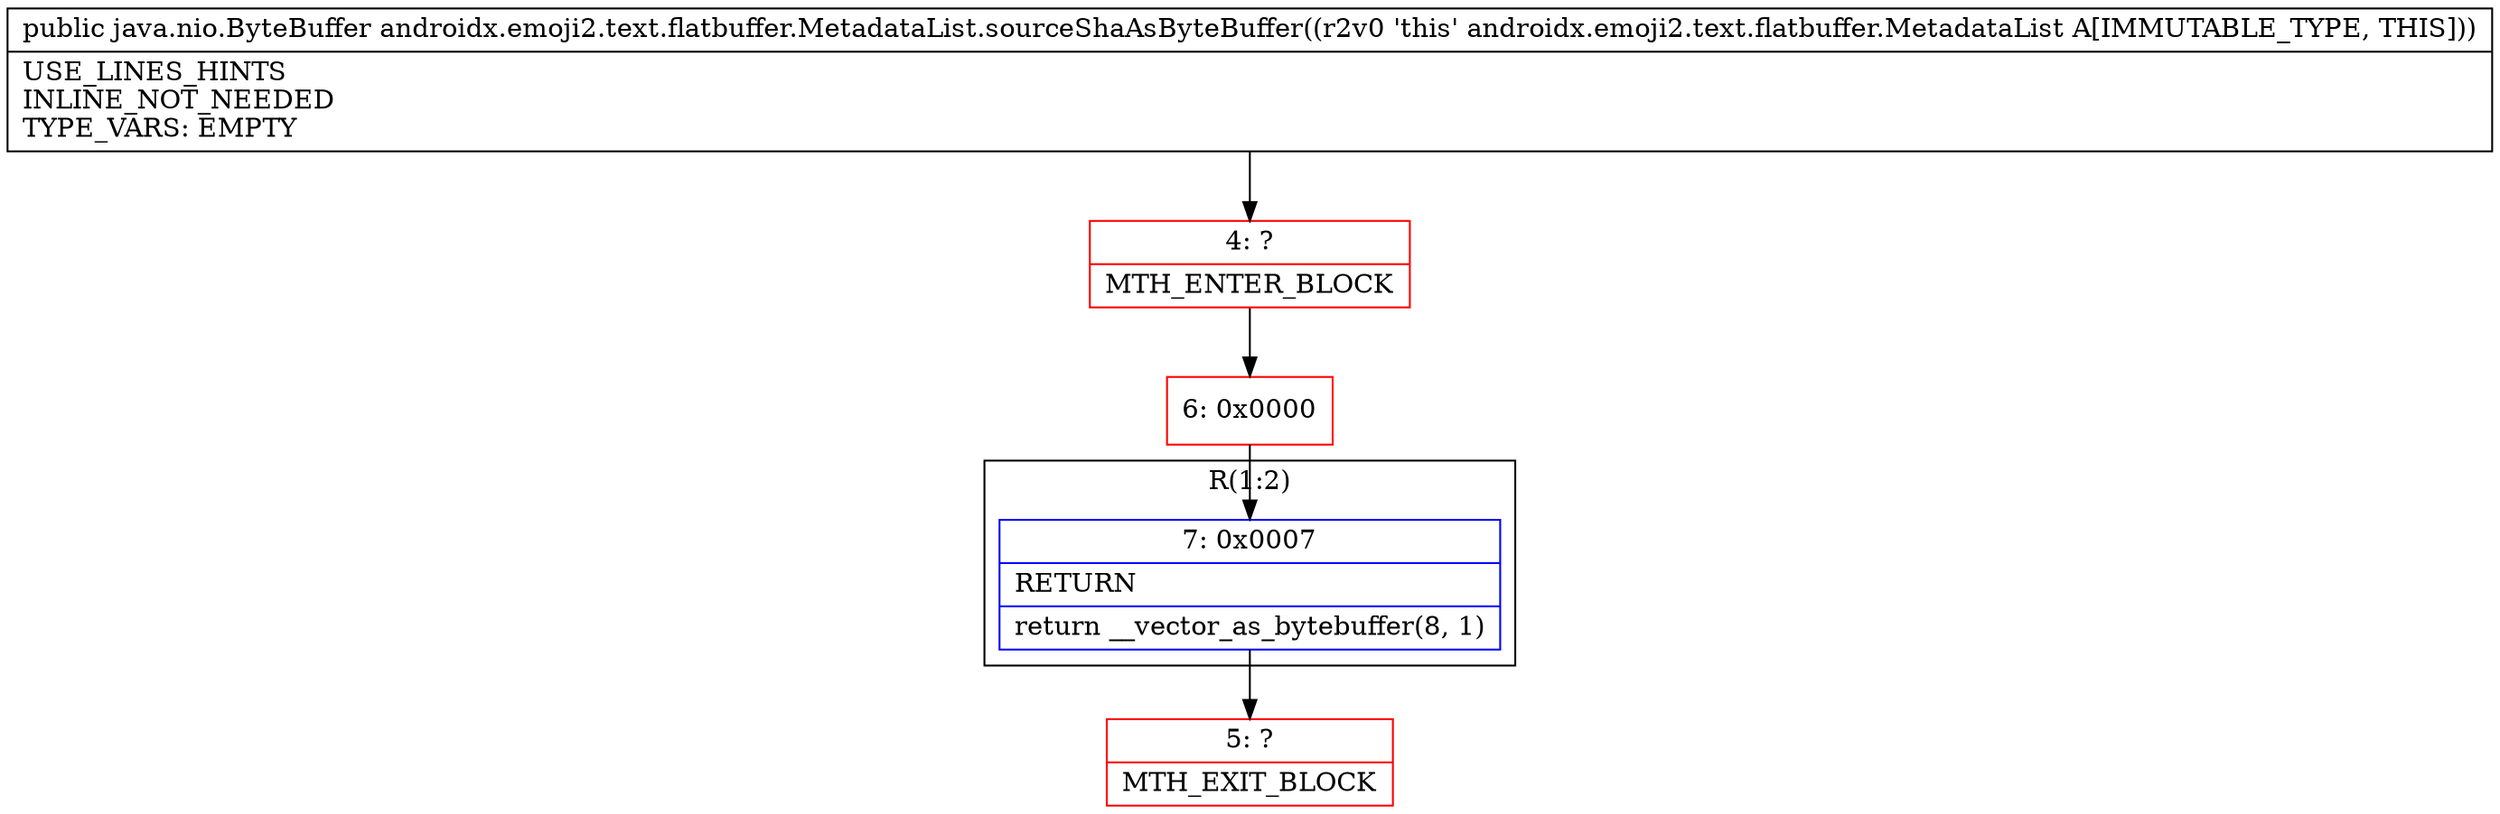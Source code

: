 digraph "CFG forandroidx.emoji2.text.flatbuffer.MetadataList.sourceShaAsByteBuffer()Ljava\/nio\/ByteBuffer;" {
subgraph cluster_Region_640928992 {
label = "R(1:2)";
node [shape=record,color=blue];
Node_7 [shape=record,label="{7\:\ 0x0007|RETURN\l|return __vector_as_bytebuffer(8, 1)\l}"];
}
Node_4 [shape=record,color=red,label="{4\:\ ?|MTH_ENTER_BLOCK\l}"];
Node_6 [shape=record,color=red,label="{6\:\ 0x0000}"];
Node_5 [shape=record,color=red,label="{5\:\ ?|MTH_EXIT_BLOCK\l}"];
MethodNode[shape=record,label="{public java.nio.ByteBuffer androidx.emoji2.text.flatbuffer.MetadataList.sourceShaAsByteBuffer((r2v0 'this' androidx.emoji2.text.flatbuffer.MetadataList A[IMMUTABLE_TYPE, THIS]))  | USE_LINES_HINTS\lINLINE_NOT_NEEDED\lTYPE_VARS: EMPTY\l}"];
MethodNode -> Node_4;Node_7 -> Node_5;
Node_4 -> Node_6;
Node_6 -> Node_7;
}

